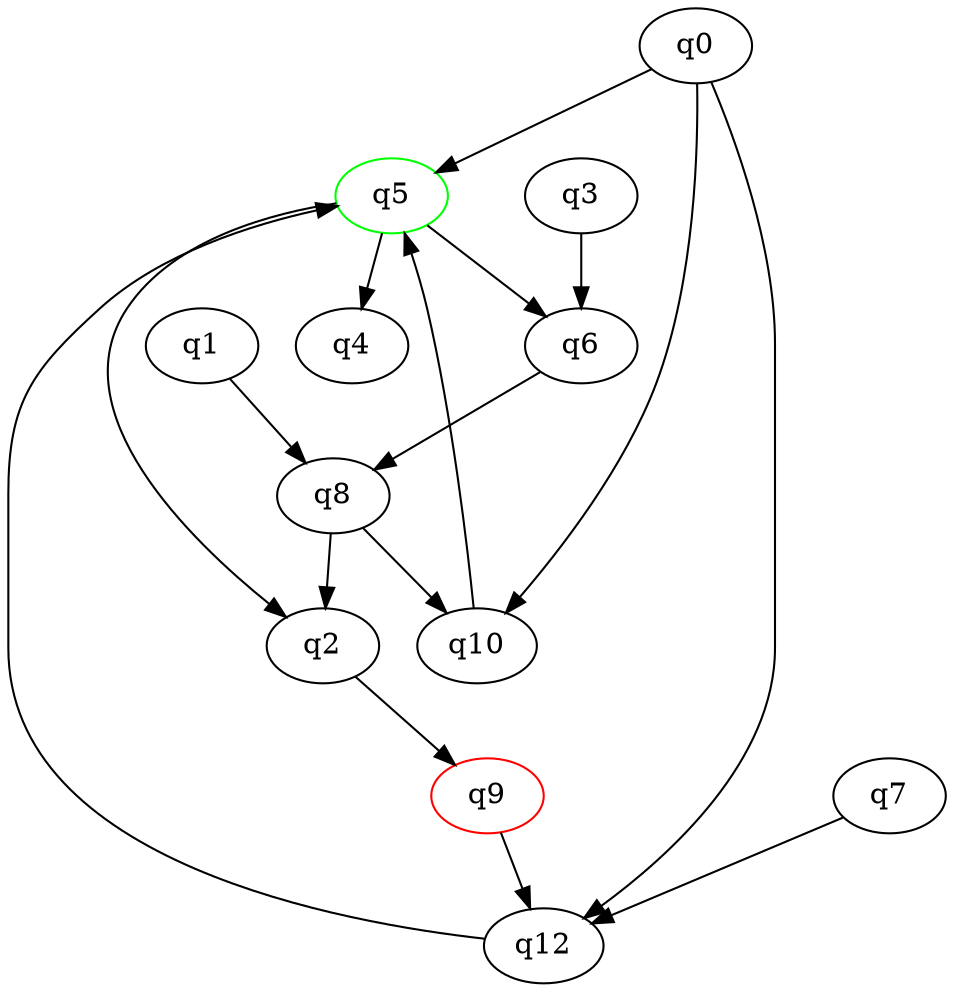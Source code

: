 digraph A{
q5 [initial=1,color=green];
q9 [final=1,color=red];
q0 -> q5;
q0 -> q10;
q0 -> q12;
q1 -> q8;
q2 -> q9;
q3 -> q6;
q5 -> q2;
q5 -> q4;
q5 -> q6;
q6 -> q8;
q7 -> q12;
q8 -> q2;
q8 -> q10;
q9 -> q12;
q10 -> q5;
q12 -> q5;
}